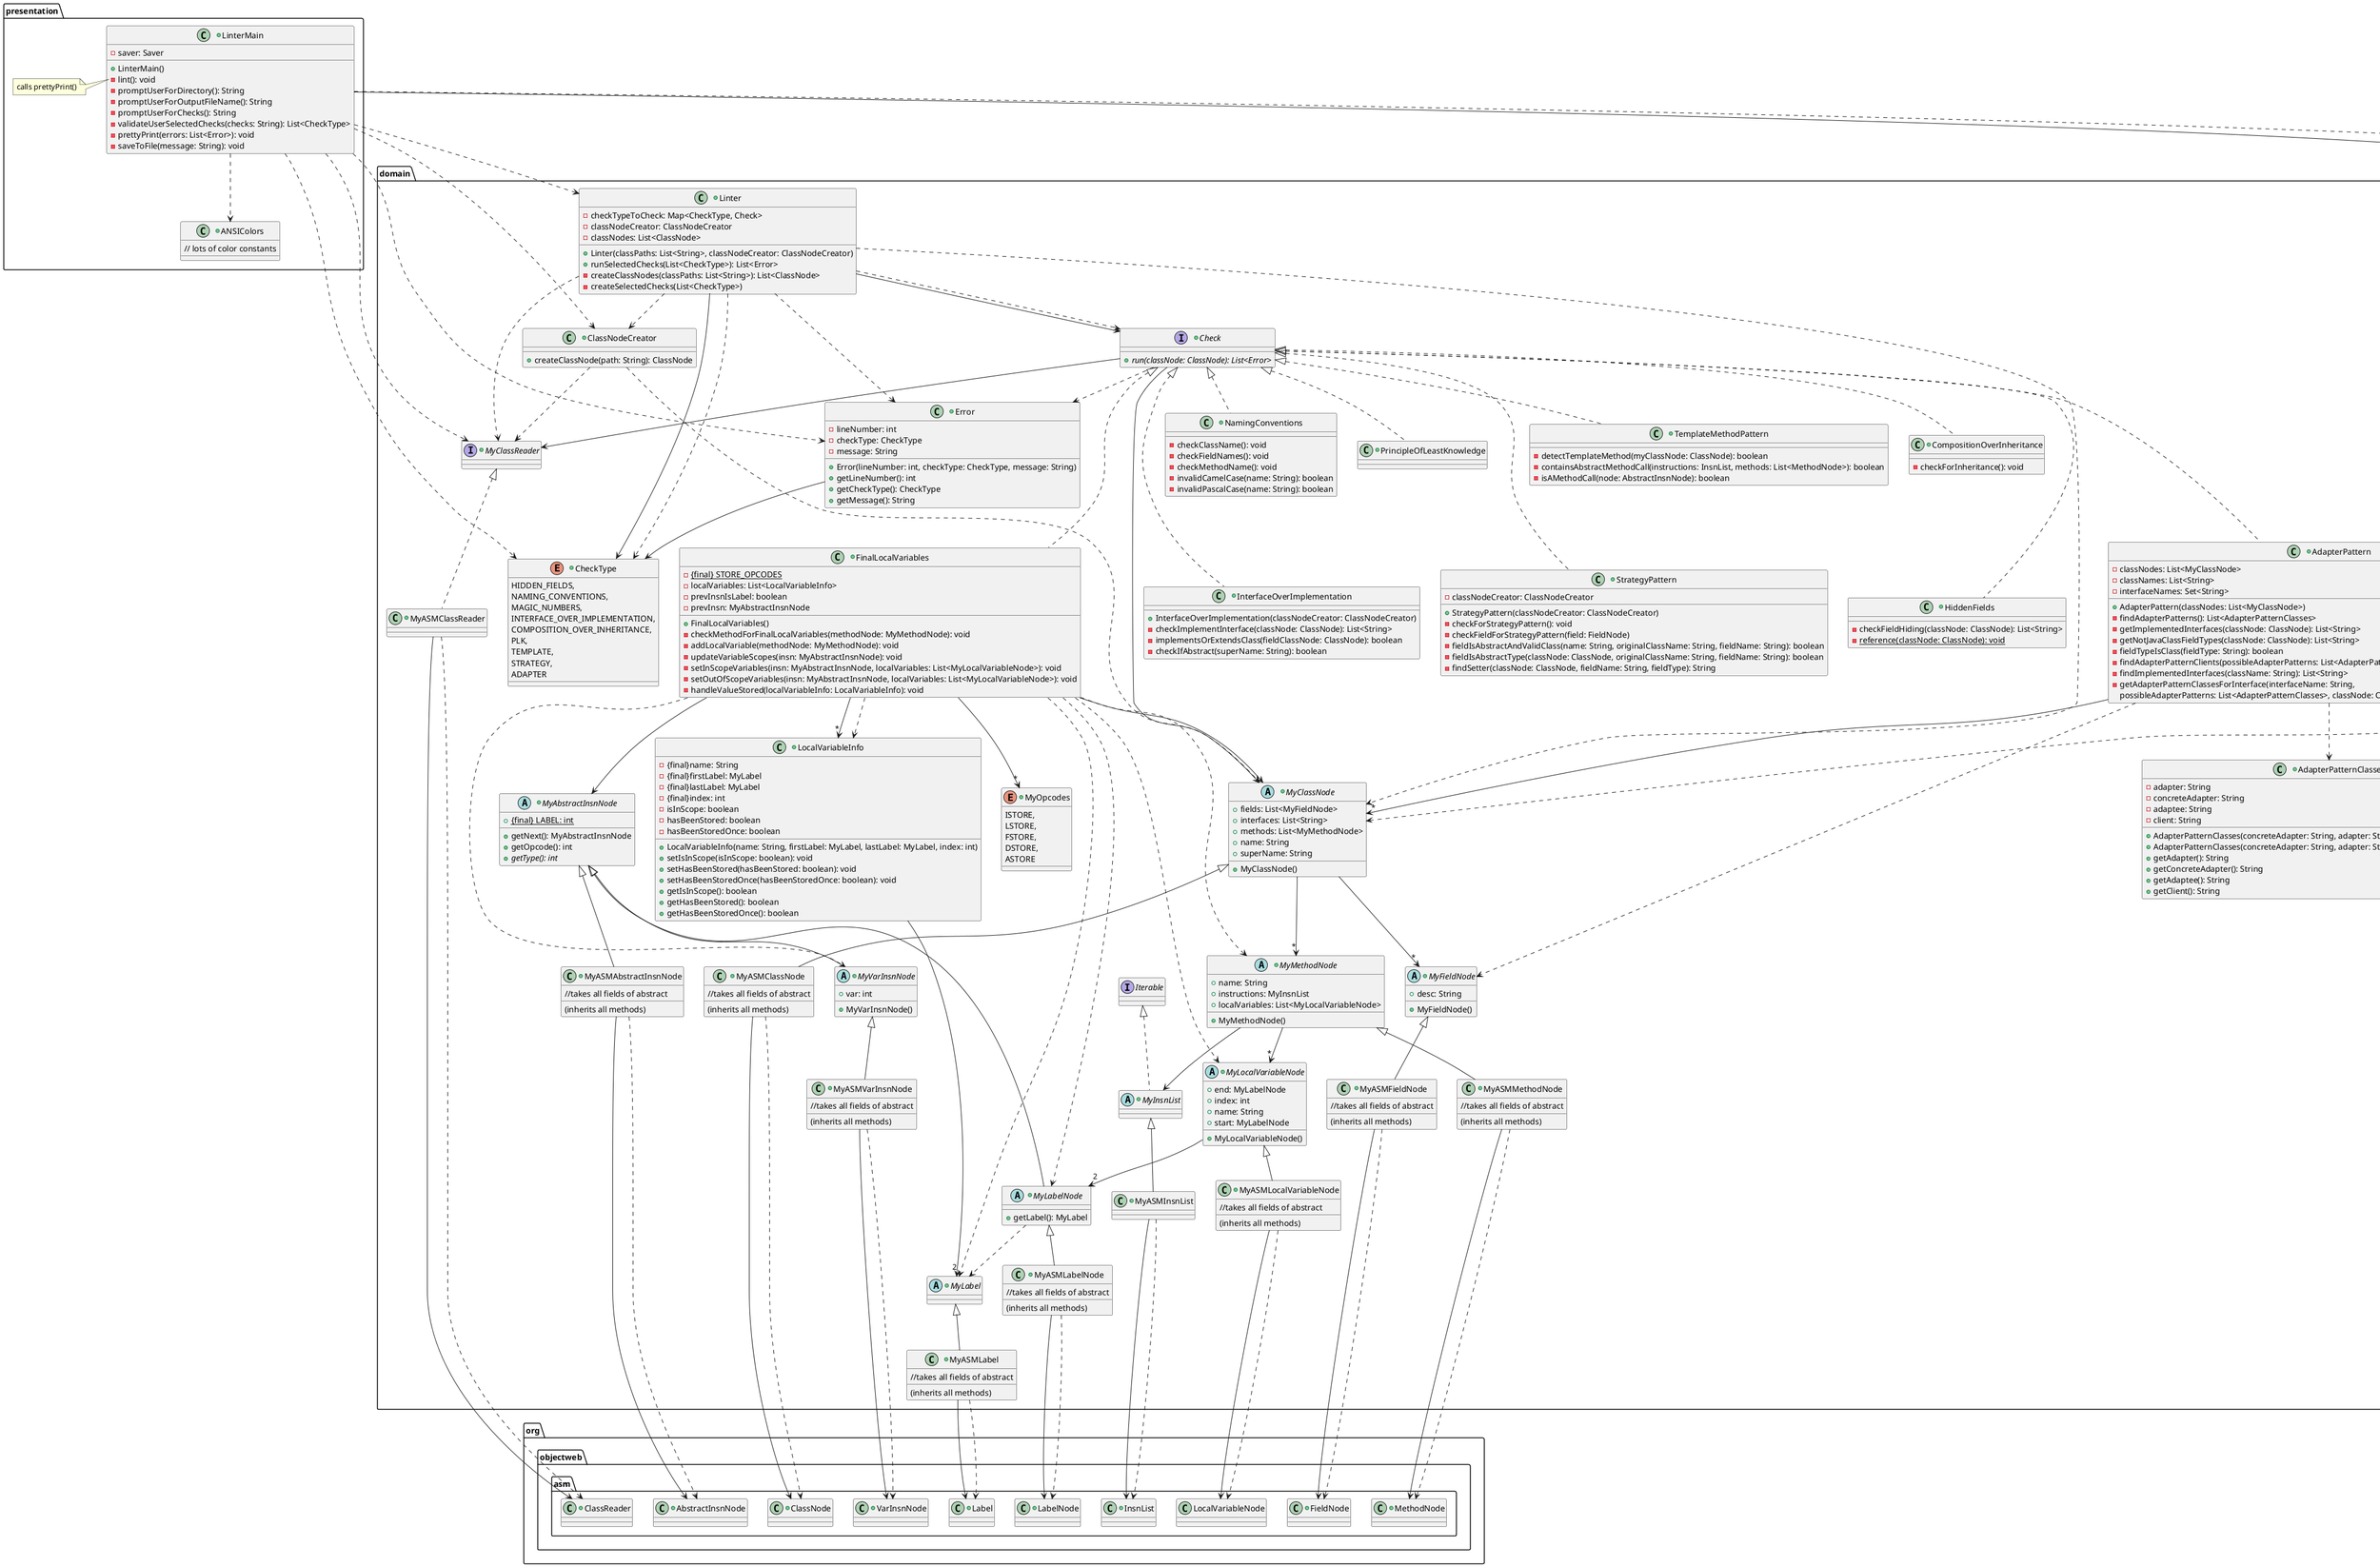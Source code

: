 @startuml
package presentation {
+class ANSIColors {
// lots of color constants
}

+class LinterMain {
-saver: Saver
+LinterMain()
-lint(): void
-promptUserForDirectory(): String
-promptUserForOutputFileName(): String
-promptUserForChecks(): String
-validateUserSelectedChecks(checks: String): List<CheckType>
-prettyPrint(errors: List<Error>): void
-saveToFile(message: String): void
}
note left of LinterMain::lint
    calls prettyPrint()
end note
}

package domain {
+class AdapterPattern {
-classNodes: List<MyClassNode>
-classNames: List<String>
-interfaceNames: Set<String>
+AdapterPattern(classNodes: List<MyClassNode>)
-findAdapterPatterns(): List<AdapterPatternClasses>
-getImplementedInterfaces(classNode: ClassNode): List<String>
-getNotJavaClassFieldTypes(classNode: ClassNode): List<String>
-fieldTypeIsClass(fieldType: String): boolean
-findAdapterPatternClients(possibleAdapterPatterns: List<AdapterPatternClasses>): List<AdapterPatternClasses>
-findImplementedInterfaces(className: String): List<String>
-getAdapterPatternClassesForInterface(interfaceName: String,
possibleAdapterPatterns: List<AdapterPatternClasses>, classNode: ClassNode): List<AdapterPatternClasses>
}

+class AdapterPatternClasses {
-adapter: String
-concreteAdapter: String
-adaptee: String
-client: String
+AdapterPatternClasses(concreteAdapter: String, adapter: String, adaptee: String, client: String)
+AdapterPatternClasses(concreteAdapter: String, adapter: String, adaptee: String)
+getAdapter(): String
+getConcreteAdapter(): String
+getAdaptee(): String
+getClient(): String
}

+interface Check {
+{abstract}run(classNode: ClassNode): List<Error>
}

+enum CheckType {
HIDDEN_FIELDS,
NAMING_CONVENTIONS,
MAGIC_NUMBERS,
INTERFACE_OVER_IMPLEMENTATION,
COMPOSITION_OVER_INHERITANCE,
PLK,
TEMPLATE,
STRATEGY,
ADAPTER
}

+class ClassNodeCreator {
+createClassNode(path: String): ClassNode
}

+class CompositionOverInheritance implements Check {
-checkForInheritance(): void
}

+class Error {
-lineNumber: int
-checkType: CheckType
-message: String
+Error(lineNumber: int, checkType: CheckType, message: String)
+getLineNumber(): int
+getCheckType(): CheckType
+getMessage(): String
}

+class FinalLocalVariables {
-{static}{final} STORE_OPCODES
-localVariables: List<LocalVariableInfo>
-prevInsnIsLabel: boolean
-prevInsn: MyAbstractInsnNode
+FinalLocalVariables()
-checkMethodForFinalLocalVariables(methodNode: MyMethodNode): void
-addLocalVariable(methodNode: MyMethodNode): void
-updateVariableScopes(insn: MyAbstractInsnNode): void
-setInScopeVariables(insn: MyAbstractInsnNode, localVariables: List<MyLocalVariableNode>): void
-setOutOfScopeVariables(insn: MyAbstractInsnNode, localVariables: List<MyLocalVariableNode>): void
-handleValueStored(localVariableInfo: LocalVariableInfo): void
}

+class HiddenFields {
-checkFieldHiding(classNode: ClassNode): List<String>
-{static} reference(classNode: ClassNode): void
}

+class InterfaceOverImplementation {
+InterfaceOverImplementation(classNodeCreator: ClassNodeCreator)
-checkImplementInterface(classNode: ClassNode): List<String>
-implementsOrExtendsClass(fieldClassNode: ClassNode): boolean
-checkIfAbstract(superName: String): boolean
}

+class Linter {
-checkTypeToCheck: Map<CheckType, Check>
-classNodeCreator: ClassNodeCreator
-classNodes: List<ClassNode>
+Linter(classPaths: List<String>, classNodeCreator: ClassNodeCreator)
+runSelectedChecks(List<CheckType>): List<Error>
-createClassNodes(classPaths: List<String>): List<ClassNode>
-createSelectedChecks(List<CheckType>)
}

+class LocalVariableInfo {
-{final}name: String
-{final}firstLabel: MyLabel
-{final}lastLabel: MyLabel
-{final}index: int
-isInScope: boolean
-hasBeenStored: boolean
-hasBeenStoredOnce: boolean
+LocalVariableInfo(name: String, firstLabel: MyLabel, lastLabel: MyLabel, index: int)
+setIsInScope(isInScope: boolean): void
+setHasBeenStored(hasBeenStored: boolean): void
+setHasBeenStoredOnce(hasBeenStoredOnce: boolean): void
+getIsInScope(): boolean
+getHasBeenStored(): boolean
+getHasBeenStoredOnce(): boolean
}

+abstract class MyAbstractInsnNode {
+{static}{final} LABEL: int
+getNext(): MyAbstractInsnNode
+getOpcode(): int
+{abstract}getType(): int
}

+class MyASMAbstractInsnNode extends MyAbstractInsnNode {
//takes all fields of abstract
(inherits all methods)
}

+class MyASMClassNode extends MyClassNode {
//takes all fields of abstract
(inherits all methods)
}

+class MyASMClassReader implements MyClassReader {
}

+class MyASMFieldNode extends MyFieldNode {
//takes all fields of abstract
(inherits all methods)
}

+class MyASMInsnList extends MyInsnList {
}

+class MyASMLabel extends MyLabel {
//takes all fields of abstract
(inherits all methods)
}

+class MyASMLabelNode extends MyLabelNode {
//takes all fields of abstract
(inherits all methods)
}

+class MyASMLocalVariableNode extends MyLocalVariableNode {
//takes all fields of abstract
(inherits all methods)
}

+class MyASMMethodNode extends MyMethodNode {
//takes all fields of abstract
(inherits all methods)
}

+class MyASMVarInsnNode extends MyVarInsnNode {
//takes all fields of abstract
(inherits all methods)
}

+abstract class MyClassNode {
+fields: List<MyFieldNode>
+interfaces: List<String>
+methods: List<MyMethodNode>
+name: String
+superName: String
+MyClassNode()
}

+interface MyClassReader {
}

+abstract class MyFieldNode {
+desc: String
+MyFieldNode()
}

+abstract class MyInsnList implements Iterable {
}

+abstract class MyLabel {
}

+abstract class MyLabelNode extends MyAbstractInsnNode {
+getLabel(): MyLabel
}

+abstract class MyLocalVariableNode {
+end: MyLabelNode
+index: int
+name: String
+start: MyLabelNode
+MyLocalVariableNode()
}

+abstract class MyMethodNode {
+name: String
+instructions: MyInsnList
+localVariables: List<MyLocalVariableNode>
+MyMethodNode()
}

+enum MyOpcodes {
ISTORE,
LSTORE,
FSTORE,
DSTORE,
ASTORE
}

+abstract class MyVarInsnNode extends MyAbstractInsnNode{
+var: int
+MyVarInsnNode()
}

+class NamingConventions implements Check {
-checkClassName(): void
-checkFieldNames(): void
-checkMethodName(): void
-invalidCamelCase(name: String): boolean
-invalidPascalCase(name: String): boolean
}

+class PrincipleOfLeastKnowledge implements Check {
}

+class StrategyPattern {
-classNodeCreator: ClassNodeCreator
+StrategyPattern(classNodeCreator: ClassNodeCreator)
-checkForStrategyPattern(): void
-checkFieldForStrategyPattern(field: FieldNode)
-fieldIsAbstractAndValidClass(name: String, originalClassName: String, fieldName: String): boolean
-fieldIsAbstractType(classNode: ClassNode, originalClassName: String, fieldName: String): boolean
-findSetter(classNode: ClassNode, fieldName: String, fieldType): String
}

+class TemplateMethodPattern implements Check {
-detectTemplateMethod(myClassNode: ClassNode): boolean
-containsAbstractMethodCall(instructions: InsnList, methods: List<MethodNode>): boolean
-isAMethodCall(node: AbstractInsnNode): boolean
}
}

package datasource {
+class ErrorSaver implements Saver {
+saveError(message: String): void
}

+interface Saver {
+{abstract} saveError(message: String): void
}
}

package org.objectweb.asm {
+class AbstractInsnNode {
}

+class ClassNode {
}

+class ClassReader {
}

+class FieldNode {
}

+class InsnList {
}

+class Label {
}

+class LabelNode {
}

+class MethodNode {
}

+class VarInsnNode {
}
}

AdapterPattern ..> AdapterPatternClasses
AdapterPattern -->"*" MyClassNode
AdapterPattern ..> MyFieldNode

Check ..> Error
Check --> domain.MyClassNode
Check --> domain.MyClassReader

Check <|... AdapterPattern
Check <|... FinalLocalVariables
Check <|... HiddenFields
Check <|... InterfaceOverImplementation
Check <|... StrategyPattern

ClassNodeCreator ..> MyClassNode
ClassNodeCreator ..> MyClassReader

Error --> CheckType

FinalLocalVariables -->"*" LocalVariableInfo
FinalLocalVariables ..> LocalVariableInfo
FinalLocalVariables --> MyAbstractInsnNode
FinalLocalVariables --> MyClassNode
FinalLocalVariables ..> MyLabel
FinalLocalVariables ..> MyLabelNode
FinalLocalVariables ..> MyLocalVariableNode
FinalLocalVariables ..> MyMethodNode
FinalLocalVariables -->"*" MyOpcodes
FinalLocalVariables ..> MyVarInsnNode

Linter --> Check
Linter ..> Check
Linter --> CheckType
Linter ..> CheckType
Linter ..> Error
Linter ..> domain.MyClassNode
Linter ..> domain.MyClassReader
Linter ..> ClassNodeCreator

LinterMain ..> ANSIColors
LinterMain .down.> CheckType
LinterMain .down.> Error
LinterMain .down.> Linter
LinterMain .down.> domain.MyClassNode
LinterMain .down.> domain.MyClassReader
LinterMain ..> ClassNodeCreator
LinterMain -down-> Saver

LocalVariableInfo -->"2" MyLabel

MyASMAbstractInsnNode --> org.objectweb.asm.AbstractInsnNode
MyASMAbstractInsnNode ..> org.objectweb.asm.AbstractInsnNode

MyASMClassNode --> org.objectweb.asm.ClassNode
MyASMClassNode ..> org.objectweb.asm.ClassNode

MyASMClassReader --> org.objectweb.asm.ClassReader
MyASMClassReader ..> org.objectweb.asm.ClassReader

MyASMFieldNode --> org.objectweb.asm.FieldNode
MyASMFieldNode ..> org.objectweb.asm.FieldNode

MyASMInsnList --> org.objectweb.asm.InsnList
MyASMInsnList ..> org.objectweb.asm.InsnList

MyASMLabel --> org.objectweb.asm.Label
MyASMLabel ..> org.objectweb.asm.Label

MyASMLabelNode --> org.objectweb.asm.LabelNode
MyASMLabelNode ..> org.objectweb.asm.LabelNode

MyASMLocalVariableNode --> org.objectweb.asm.LocalVariableNode
MyASMLocalVariableNode ..> org.objectweb.asm.LocalVariableNode

MyASMMethodNode --> org.objectweb.asm.MethodNode
MyASMMethodNode ..> org.objectweb.asm.MethodNode

MyASMVarInsnNode --> org.objectweb.asm.VarInsnNode
MyASMVarInsnNode ..> org.objectweb.asm.VarInsnNode

MyClassNode -->"*" MyFieldNode
MyClassNode -->"*" MyMethodNode

MyLabelNode ..> MyLabel

MyLocalVariableNode -->"2" MyLabelNode

MyMethodNode --> MyInsnList
MyMethodNode -->"*" MyLocalVariableNode
@enduml